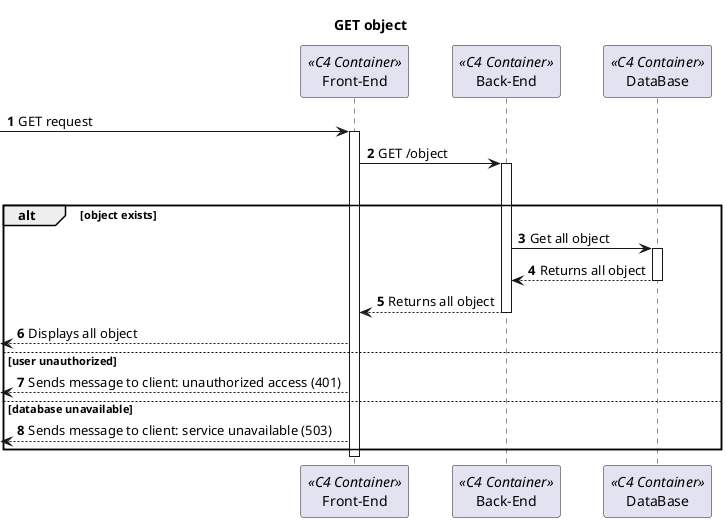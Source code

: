 @startuml Process View - Level 2

autonumber
skinparam packageStyle rect

title GET object

participant "Front-End" as FE <<C4 Container>>
participant "Back-End" as BE <<C4 Container>>
participant "DataBase" as DB <<C4 Container>>

-> FE: GET request
activate FE
FE -> BE: GET /object
activate BE
alt user authorized

    alt object exists

        BE -> DB: Get all object
        activate DB
        DB --> BE: Returns all object
        deactivate DB

        BE --> FE: Returns all object
        deactivate BE
        <-- FE: Displays all object
    
else user unauthorized

<-- FE: Sends message to client: unauthorized access (401)
else database unavailable
<-- FE: Sends message to client: service unavailable (503)
end alt
deactivate FE


@enduml